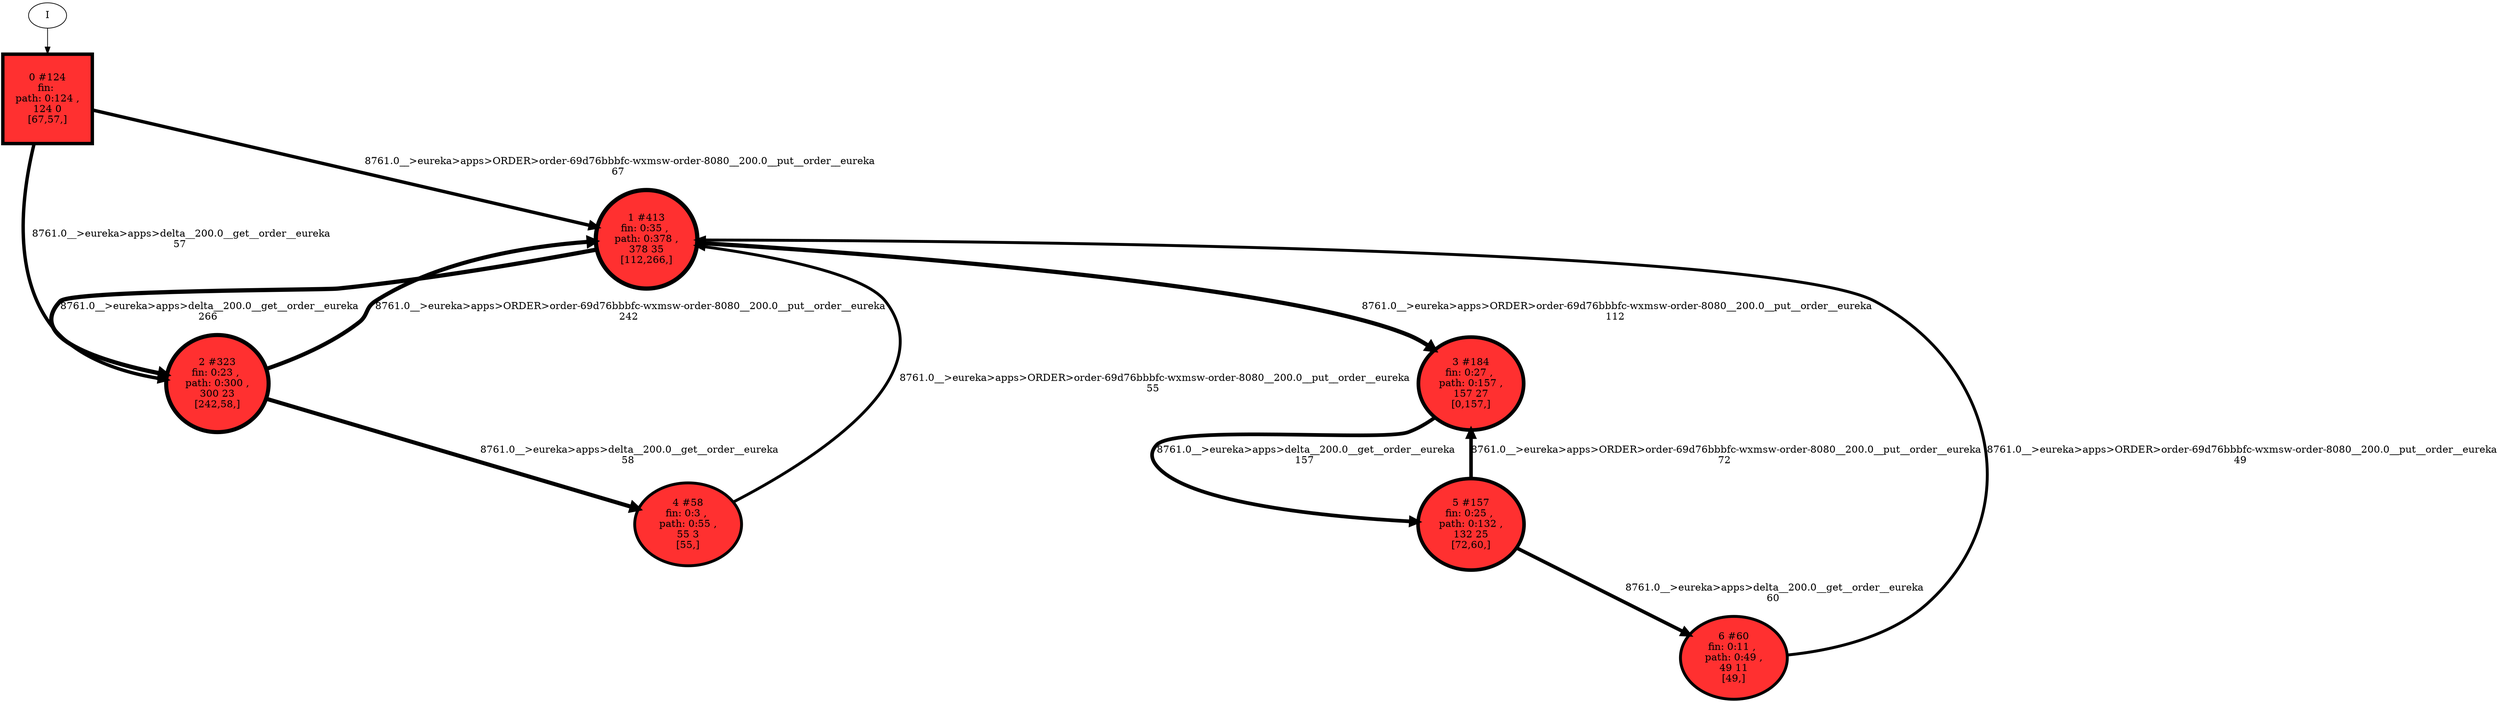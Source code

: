 // produced with flexfringe // 
digraph DFA {
	0 [label="root" shape=box];
		I -> 0;
	0 [ label="0 #124
fin: 
 path: 0:124 , 
124 0
[67,57,]" , style=filled, fillcolor="firebrick1", width=1.76273, height=1.76273, penwidth=4.82831];
		0 -> 1 [label="8761.0__>eureka>apps>ORDER>order-69d76bbbfc-wxmsw-order-8080__200.0__put__order__eureka
67 " , penwidth=4.82831 ];
		0 -> 2 [label="8761.0__>eureka>apps>delta__200.0__get__order__eureka
57 " , penwidth=4.82831 ];
	1 [ label="1 #413
fin: 0:35 , 
 path: 0:378 , 
378 35
[112,266,]" , style=filled, fillcolor="firebrick1", width=1.9496, height=1.9496, penwidth=6.02587];
		1 -> 3 [label="8761.0__>eureka>apps>ORDER>order-69d76bbbfc-wxmsw-order-8080__200.0__put__order__eureka
112 " , penwidth=6.02587 ];
		1 -> 2 [label="8761.0__>eureka>apps>delta__200.0__get__order__eureka
266 " , penwidth=6.02587 ];
	2 [ label="2 #323
fin: 0:23 , 
 path: 0:300 , 
300 23
[242,58,]" , style=filled, fillcolor="firebrick1", width=1.91409, height=1.91409, penwidth=5.78074];
		2 -> 1 [label="8761.0__>eureka>apps>ORDER>order-69d76bbbfc-wxmsw-order-8080__200.0__put__order__eureka
242 " , penwidth=5.78074 ];
		2 -> 4 [label="8761.0__>eureka>apps>delta__200.0__get__order__eureka
58 " , penwidth=5.78074 ];
	3 [ label="3 #184
fin: 0:27 , 
 path: 0:157 , 
157 27
[0,157,]" , style=filled, fillcolor="firebrick1", width=1.82783, height=1.82783, penwidth=5.22036];
		3 -> 5 [label="8761.0__>eureka>apps>delta__200.0__get__order__eureka
157 " , penwidth=5.22036 ];
	4 [ label="4 #58
fin: 0:3 , 
 path: 0:55 , 
55 3
[55,]" , style=filled, fillcolor="firebrick1", width=1.62483, height=1.62483, penwidth=4.07754];
		4 -> 1 [label="8761.0__>eureka>apps>ORDER>order-69d76bbbfc-wxmsw-order-8080__200.0__put__order__eureka
55 " , penwidth=4.07754 ];
	5 [ label="5 #157
fin: 0:25 , 
 path: 0:132 , 
132 25
[72,60,]" , style=filled, fillcolor="firebrick1", width=1.80214, height=1.80214, penwidth=5.0626];
		5 -> 3 [label="8761.0__>eureka>apps>ORDER>order-69d76bbbfc-wxmsw-order-8080__200.0__put__order__eureka
72 " , penwidth=5.0626 ];
		5 -> 6 [label="8761.0__>eureka>apps>delta__200.0__get__order__eureka
60 " , penwidth=5.0626 ];
	6 [ label="6 #60
fin: 0:11 , 
 path: 0:49 , 
49 11
[49,]" , style=filled, fillcolor="firebrick1", width=1.63137, height=1.63137, penwidth=4.11087];
		6 -> 1 [label="8761.0__>eureka>apps>ORDER>order-69d76bbbfc-wxmsw-order-8080__200.0__put__order__eureka
49 " , penwidth=4.11087 ];
}
